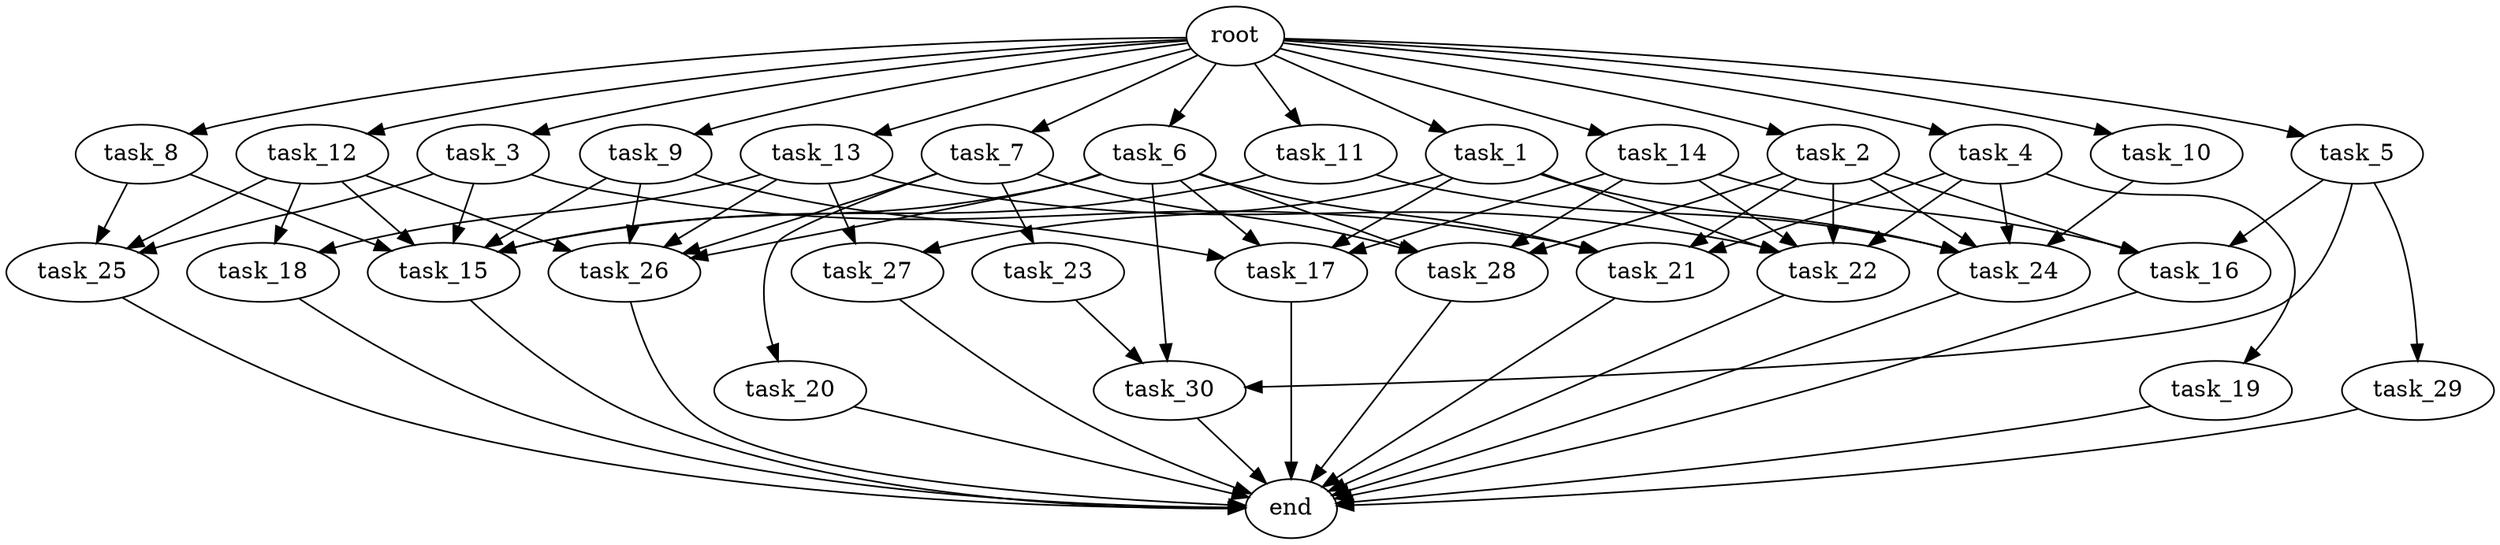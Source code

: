 digraph G {
  root [size="0.000000e+00"];
  task_1 [size="9.595371e+09"];
  task_2 [size="3.552214e+10"];
  task_3 [size="7.072922e+10"];
  task_4 [size="8.790766e+10"];
  task_5 [size="4.997319e+10"];
  task_6 [size="1.846479e+10"];
  task_7 [size="4.014876e+10"];
  task_8 [size="2.267175e+10"];
  task_9 [size="9.856375e+10"];
  task_10 [size="6.330440e+10"];
  task_11 [size="3.397862e+10"];
  task_12 [size="7.518402e+10"];
  task_13 [size="5.239149e+10"];
  task_14 [size="2.049872e+09"];
  task_15 [size="6.061988e+10"];
  task_16 [size="9.820119e+10"];
  task_17 [size="5.924029e+09"];
  task_18 [size="3.732097e+10"];
  task_19 [size="1.685963e+10"];
  task_20 [size="9.636034e+10"];
  task_21 [size="5.291681e+10"];
  task_22 [size="4.760560e+08"];
  task_23 [size="3.848150e+10"];
  task_24 [size="2.775079e+09"];
  task_25 [size="9.051545e+10"];
  task_26 [size="5.634084e+10"];
  task_27 [size="8.593727e+10"];
  task_28 [size="9.557161e+10"];
  task_29 [size="1.885632e+10"];
  task_30 [size="6.209103e+10"];
  end [size="0.000000e+00"];

  root -> task_1 [size="1.000000e-12"];
  root -> task_2 [size="1.000000e-12"];
  root -> task_3 [size="1.000000e-12"];
  root -> task_4 [size="1.000000e-12"];
  root -> task_5 [size="1.000000e-12"];
  root -> task_6 [size="1.000000e-12"];
  root -> task_7 [size="1.000000e-12"];
  root -> task_8 [size="1.000000e-12"];
  root -> task_9 [size="1.000000e-12"];
  root -> task_10 [size="1.000000e-12"];
  root -> task_11 [size="1.000000e-12"];
  root -> task_12 [size="1.000000e-12"];
  root -> task_13 [size="1.000000e-12"];
  root -> task_14 [size="1.000000e-12"];
  task_1 -> task_17 [size="1.481007e+07"];
  task_1 -> task_22 [size="9.521120e+05"];
  task_1 -> task_24 [size="5.550159e+06"];
  task_1 -> task_27 [size="4.296863e+08"];
  task_2 -> task_16 [size="3.273373e+08"];
  task_2 -> task_21 [size="1.322920e+08"];
  task_2 -> task_22 [size="9.521120e+05"];
  task_2 -> task_24 [size="5.550159e+06"];
  task_2 -> task_28 [size="2.389290e+08"];
  task_3 -> task_15 [size="1.010331e+08"];
  task_3 -> task_21 [size="1.322920e+08"];
  task_3 -> task_25 [size="3.017182e+08"];
  task_4 -> task_19 [size="1.685963e+08"];
  task_4 -> task_21 [size="1.322920e+08"];
  task_4 -> task_22 [size="9.521120e+05"];
  task_4 -> task_24 [size="5.550159e+06"];
  task_5 -> task_16 [size="3.273373e+08"];
  task_5 -> task_29 [size="1.885632e+08"];
  task_5 -> task_30 [size="2.069701e+08"];
  task_6 -> task_15 [size="1.010331e+08"];
  task_6 -> task_17 [size="1.481007e+07"];
  task_6 -> task_21 [size="1.322920e+08"];
  task_6 -> task_26 [size="1.126817e+08"];
  task_6 -> task_28 [size="2.389290e+08"];
  task_6 -> task_30 [size="2.069701e+08"];
  task_7 -> task_20 [size="9.636034e+08"];
  task_7 -> task_23 [size="3.848150e+08"];
  task_7 -> task_26 [size="1.126817e+08"];
  task_7 -> task_28 [size="2.389290e+08"];
  task_8 -> task_15 [size="1.010331e+08"];
  task_8 -> task_25 [size="3.017182e+08"];
  task_9 -> task_15 [size="1.010331e+08"];
  task_9 -> task_17 [size="1.481007e+07"];
  task_9 -> task_26 [size="1.126817e+08"];
  task_10 -> task_24 [size="5.550159e+06"];
  task_11 -> task_15 [size="1.010331e+08"];
  task_11 -> task_24 [size="5.550159e+06"];
  task_12 -> task_15 [size="1.010331e+08"];
  task_12 -> task_18 [size="1.866048e+08"];
  task_12 -> task_25 [size="3.017182e+08"];
  task_12 -> task_26 [size="1.126817e+08"];
  task_13 -> task_18 [size="1.866048e+08"];
  task_13 -> task_22 [size="9.521120e+05"];
  task_13 -> task_26 [size="1.126817e+08"];
  task_13 -> task_27 [size="4.296863e+08"];
  task_14 -> task_16 [size="3.273373e+08"];
  task_14 -> task_17 [size="1.481007e+07"];
  task_14 -> task_22 [size="9.521120e+05"];
  task_14 -> task_28 [size="2.389290e+08"];
  task_15 -> end [size="1.000000e-12"];
  task_16 -> end [size="1.000000e-12"];
  task_17 -> end [size="1.000000e-12"];
  task_18 -> end [size="1.000000e-12"];
  task_19 -> end [size="1.000000e-12"];
  task_20 -> end [size="1.000000e-12"];
  task_21 -> end [size="1.000000e-12"];
  task_22 -> end [size="1.000000e-12"];
  task_23 -> task_30 [size="2.069701e+08"];
  task_24 -> end [size="1.000000e-12"];
  task_25 -> end [size="1.000000e-12"];
  task_26 -> end [size="1.000000e-12"];
  task_27 -> end [size="1.000000e-12"];
  task_28 -> end [size="1.000000e-12"];
  task_29 -> end [size="1.000000e-12"];
  task_30 -> end [size="1.000000e-12"];
}
